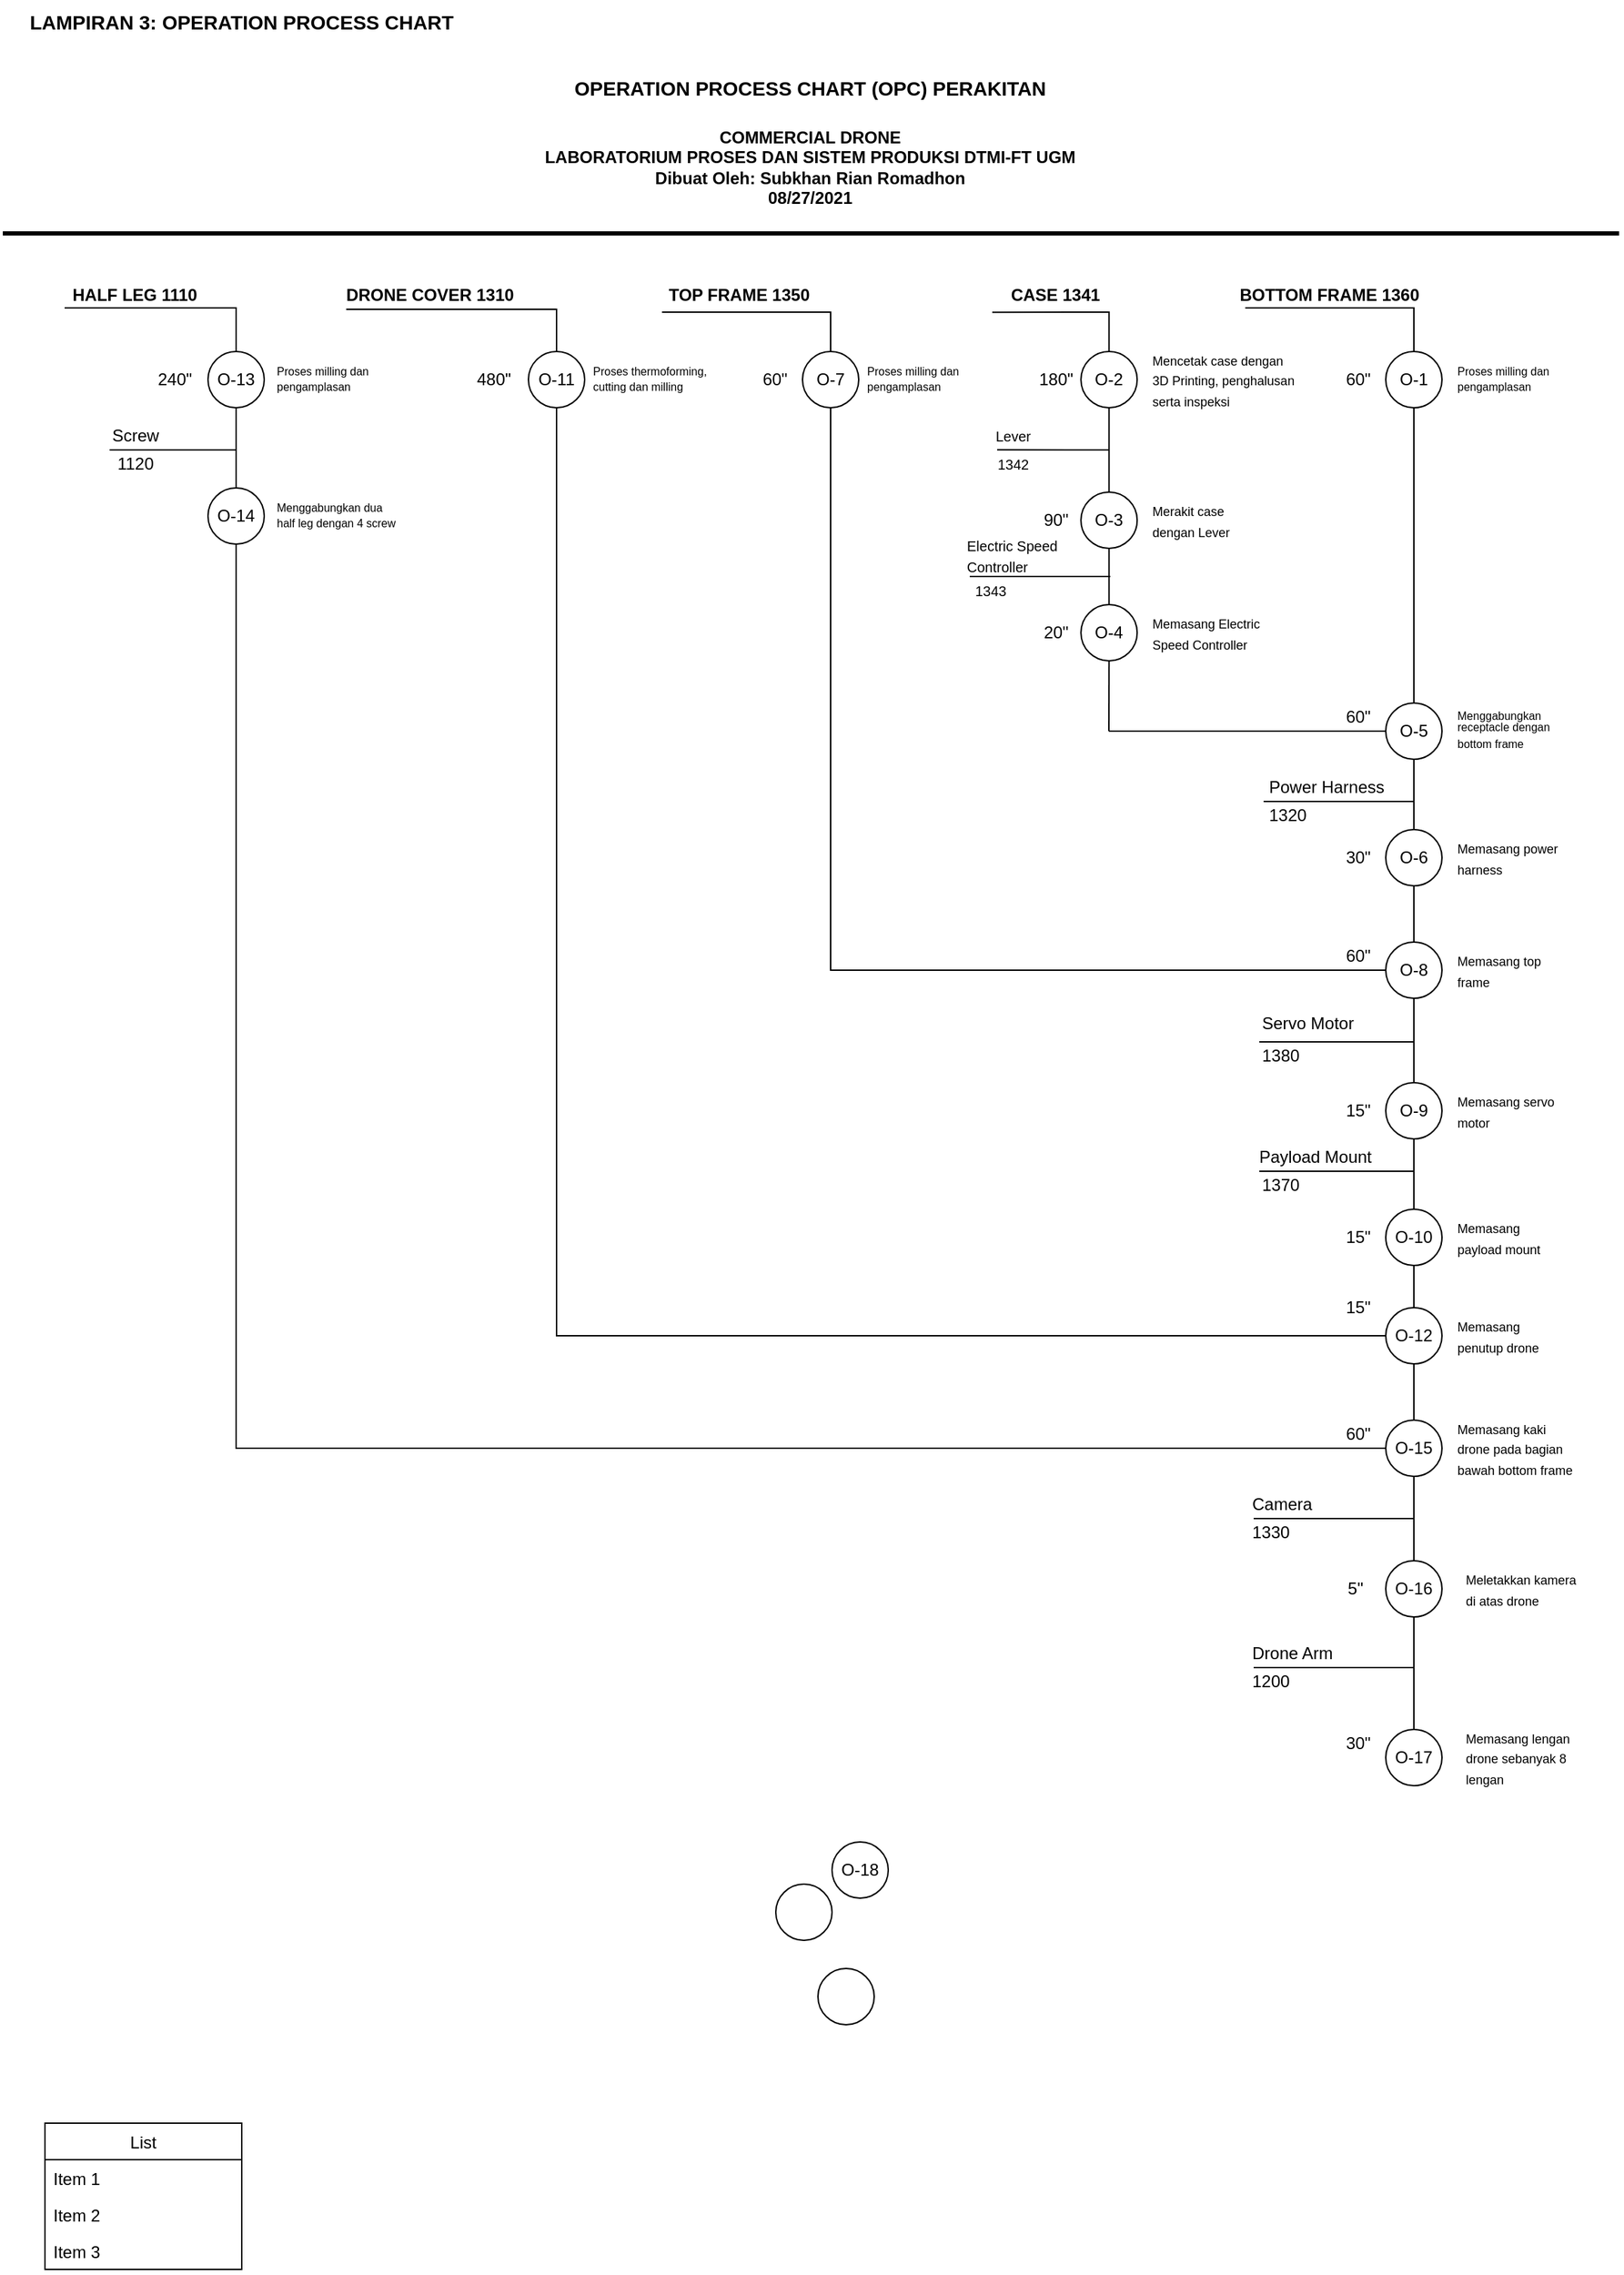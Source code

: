 <mxfile version="15.0.2" type="github">
  <diagram id="DeVc6nOlhxSPMMUo_RAu" name="Page-1">
    <mxGraphModel dx="1736" dy="936" grid="1" gridSize="10" guides="1" tooltips="1" connect="1" arrows="1" fold="1" page="1" pageScale="1" pageWidth="1169" pageHeight="1654" math="0" shadow="0">
      <root>
        <mxCell id="0" />
        <mxCell id="1" parent="0" />
        <mxCell id="87XZA6IXtHBNSDy3XtOM-1" value="O-1" style="ellipse;whiteSpace=wrap;html=1;aspect=fixed;" vertex="1" parent="1">
          <mxGeometry x="994" y="270" width="40" height="40" as="geometry" />
        </mxCell>
        <mxCell id="87XZA6IXtHBNSDy3XtOM-2" value="O-2" style="ellipse;whiteSpace=wrap;html=1;aspect=fixed;" vertex="1" parent="1">
          <mxGeometry x="777.12" y="270" width="40" height="40" as="geometry" />
        </mxCell>
        <mxCell id="87XZA6IXtHBNSDy3XtOM-3" value="O-6" style="ellipse;whiteSpace=wrap;html=1;aspect=fixed;" vertex="1" parent="1">
          <mxGeometry x="994" y="610" width="40" height="40" as="geometry" />
        </mxCell>
        <mxCell id="87XZA6IXtHBNSDy3XtOM-4" value="O-3" style="ellipse;whiteSpace=wrap;html=1;aspect=fixed;" vertex="1" parent="1">
          <mxGeometry x="777.12" y="370" width="40" height="40" as="geometry" />
        </mxCell>
        <mxCell id="87XZA6IXtHBNSDy3XtOM-5" value="O-13" style="ellipse;whiteSpace=wrap;html=1;aspect=fixed;" vertex="1" parent="1">
          <mxGeometry x="156" y="270" width="40" height="40" as="geometry" />
        </mxCell>
        <mxCell id="87XZA6IXtHBNSDy3XtOM-6" value="O-8" style="ellipse;whiteSpace=wrap;html=1;aspect=fixed;" vertex="1" parent="1">
          <mxGeometry x="994" y="690" width="40" height="40" as="geometry" />
        </mxCell>
        <mxCell id="87XZA6IXtHBNSDy3XtOM-8" value="O-10" style="ellipse;whiteSpace=wrap;html=1;aspect=fixed;" vertex="1" parent="1">
          <mxGeometry x="994" y="880" width="40" height="40" as="geometry" />
        </mxCell>
        <mxCell id="87XZA6IXtHBNSDy3XtOM-9" value="O-4" style="ellipse;whiteSpace=wrap;html=1;aspect=fixed;" vertex="1" parent="1">
          <mxGeometry x="777.12" y="450" width="40" height="40" as="geometry" />
        </mxCell>
        <mxCell id="87XZA6IXtHBNSDy3XtOM-10" value="O-11" style="ellipse;whiteSpace=wrap;html=1;aspect=fixed;" vertex="1" parent="1">
          <mxGeometry x="384" y="270" width="40" height="40" as="geometry" />
        </mxCell>
        <mxCell id="87XZA6IXtHBNSDy3XtOM-11" value="O-5" style="ellipse;whiteSpace=wrap;html=1;aspect=fixed;" vertex="1" parent="1">
          <mxGeometry x="994" y="520" width="40" height="40" as="geometry" />
        </mxCell>
        <mxCell id="87XZA6IXtHBNSDy3XtOM-12" value="O-15" style="ellipse;whiteSpace=wrap;html=1;aspect=fixed;" vertex="1" parent="1">
          <mxGeometry x="994" y="1030" width="40" height="40" as="geometry" />
        </mxCell>
        <mxCell id="87XZA6IXtHBNSDy3XtOM-13" value="O-9" style="ellipse;whiteSpace=wrap;html=1;aspect=fixed;" vertex="1" parent="1">
          <mxGeometry x="994" y="790" width="40" height="40" as="geometry" />
        </mxCell>
        <mxCell id="87XZA6IXtHBNSDy3XtOM-18" value="&lt;font style=&quot;font-size: 12px&quot;&gt;&lt;b&gt;HALF LEG 1110&lt;/b&gt;&lt;/font&gt;" style="text;html=1;strokeColor=none;fillColor=none;align=center;verticalAlign=middle;whiteSpace=wrap;rounded=0;" vertex="1" parent="1">
          <mxGeometry x="34" y="220" width="140" height="20" as="geometry" />
        </mxCell>
        <mxCell id="87XZA6IXtHBNSDy3XtOM-20" value="&lt;font style=&quot;font-size: 12px&quot;&gt;&lt;b&gt;BOTTOM FRAME 1360&lt;/b&gt;&lt;/font&gt;" style="text;html=1;strokeColor=none;fillColor=none;align=center;verticalAlign=middle;whiteSpace=wrap;rounded=0;" vertex="1" parent="1">
          <mxGeometry x="874" y="220" width="160" height="20" as="geometry" />
        </mxCell>
        <mxCell id="87XZA6IXtHBNSDy3XtOM-21" value="&lt;div&gt;&lt;font style=&quot;font-size: 18px&quot;&gt;&lt;b&gt;&lt;font style=&quot;font-size: 14px&quot;&gt;LAMPIRAN 3: OPERATION PROCESS CHART&lt;/font&gt;&lt;br&gt;&lt;/b&gt;&lt;/font&gt;&lt;/div&gt;" style="text;html=1;strokeColor=none;fillColor=none;align=center;verticalAlign=middle;whiteSpace=wrap;rounded=0;" vertex="1" parent="1">
          <mxGeometry x="10" y="20" width="340" height="30" as="geometry" />
        </mxCell>
        <mxCell id="87XZA6IXtHBNSDy3XtOM-22" value="" style="endArrow=none;html=1;strokeWidth=3;" edge="1" parent="1">
          <mxGeometry width="50" height="50" relative="1" as="geometry">
            <mxPoint x="10" y="186" as="sourcePoint" />
            <mxPoint x="1160" y="186" as="targetPoint" />
          </mxGeometry>
        </mxCell>
        <mxCell id="87XZA6IXtHBNSDy3XtOM-24" value="&lt;h1 align=&quot;center&quot;&gt;&lt;font style=&quot;font-size: 14px&quot;&gt;OPERATION PROCESS CHART (OPC) PERAKITAN&lt;/font&gt;&lt;/h1&gt;&lt;div&gt;&lt;b&gt;&lt;font style=&quot;font-size: 12px&quot;&gt;COMMERCIAL DRONE&lt;/font&gt;&lt;/b&gt;&lt;/div&gt;&lt;div&gt;&lt;b&gt;LABORATORIUM PROSES DAN SISTEM PRODUKSI DTMI-FT UGM&lt;/b&gt;&lt;/div&gt;&lt;div&gt;&lt;b&gt;Dibuat Oleh: Subkhan Rian Romadhon&lt;/b&gt;&lt;/div&gt;&lt;div&gt;&lt;b&gt;08/27/2021&lt;/b&gt;&lt;br&gt;&lt;/div&gt;" style="text;html=1;strokeColor=none;fillColor=none;spacing=5;spacingTop=-20;whiteSpace=wrap;overflow=hidden;rounded=0;align=center;" vertex="1" parent="1">
          <mxGeometry x="182" y="60" width="805" height="120" as="geometry" />
        </mxCell>
        <mxCell id="87XZA6IXtHBNSDy3XtOM-25" value="List" style="swimlane;fontStyle=0;childLayout=stackLayout;horizontal=1;startSize=26;horizontalStack=0;resizeParent=1;resizeParentMax=0;resizeLast=0;collapsible=1;marginBottom=0;" vertex="1" parent="1">
          <mxGeometry x="40" y="1530" width="140" height="104" as="geometry" />
        </mxCell>
        <mxCell id="87XZA6IXtHBNSDy3XtOM-26" value="Item 1" style="text;strokeColor=none;fillColor=none;align=left;verticalAlign=top;spacingLeft=4;spacingRight=4;overflow=hidden;rotatable=0;points=[[0,0.5],[1,0.5]];portConstraint=eastwest;" vertex="1" parent="87XZA6IXtHBNSDy3XtOM-25">
          <mxGeometry y="26" width="140" height="26" as="geometry" />
        </mxCell>
        <mxCell id="87XZA6IXtHBNSDy3XtOM-27" value="Item 2" style="text;strokeColor=none;fillColor=none;align=left;verticalAlign=top;spacingLeft=4;spacingRight=4;overflow=hidden;rotatable=0;points=[[0,0.5],[1,0.5]];portConstraint=eastwest;" vertex="1" parent="87XZA6IXtHBNSDy3XtOM-25">
          <mxGeometry y="52" width="140" height="26" as="geometry" />
        </mxCell>
        <mxCell id="87XZA6IXtHBNSDy3XtOM-28" value="Item 3" style="text;strokeColor=none;fillColor=none;align=left;verticalAlign=top;spacingLeft=4;spacingRight=4;overflow=hidden;rotatable=0;points=[[0,0.5],[1,0.5]];portConstraint=eastwest;" vertex="1" parent="87XZA6IXtHBNSDy3XtOM-25">
          <mxGeometry y="78" width="140" height="26" as="geometry" />
        </mxCell>
        <mxCell id="87XZA6IXtHBNSDy3XtOM-30" value="" style="endArrow=none;html=1;strokeWidth=1;entryX=0.5;entryY=0;entryDx=0;entryDy=0;rounded=0;" edge="1" parent="1" target="87XZA6IXtHBNSDy3XtOM-1">
          <mxGeometry width="50" height="50" relative="1" as="geometry">
            <mxPoint x="894" y="239" as="sourcePoint" />
            <mxPoint x="984" y="240" as="targetPoint" />
            <Array as="points">
              <mxPoint x="1014" y="239" />
            </Array>
          </mxGeometry>
        </mxCell>
        <mxCell id="87XZA6IXtHBNSDy3XtOM-33" value="&lt;font style=&quot;font-size: 12px&quot;&gt;&lt;b&gt;CASE 1341&lt;/b&gt;&lt;/font&gt;" style="text;html=1;strokeColor=none;fillColor=none;align=center;verticalAlign=middle;whiteSpace=wrap;rounded=0;" vertex="1" parent="1">
          <mxGeometry x="714" y="220" width="90" height="20" as="geometry" />
        </mxCell>
        <mxCell id="87XZA6IXtHBNSDy3XtOM-35" value="&lt;font style=&quot;font-size: 12px&quot;&gt;&lt;b&gt;DRONE COVER 1310&lt;/b&gt;&lt;/font&gt;" style="text;html=1;strokeColor=none;fillColor=none;align=center;verticalAlign=middle;whiteSpace=wrap;rounded=0;" vertex="1" parent="1">
          <mxGeometry x="234" y="220" width="160" height="20" as="geometry" />
        </mxCell>
        <mxCell id="87XZA6IXtHBNSDy3XtOM-36" value="&lt;div style=&quot;font-size: 8px ; line-height: 100%&quot; align=&quot;left&quot;&gt;&lt;font style=&quot;font-size: 8px&quot;&gt;Proses milling dan pengamplasan&lt;/font&gt;&lt;font size=&quot;3&quot;&gt;&lt;br&gt;&lt;/font&gt;&lt;/div&gt;" style="text;html=1;strokeColor=none;fillColor=none;align=center;verticalAlign=middle;whiteSpace=wrap;rounded=0;" vertex="1" parent="1">
          <mxGeometry x="1044" y="270" width="70" height="40" as="geometry" />
        </mxCell>
        <mxCell id="87XZA6IXtHBNSDy3XtOM-37" value="&lt;div align=&quot;left&quot;&gt;&lt;font style=&quot;font-size: 9px&quot;&gt;Mencetak case dengan 3D Printing, penghalusan serta inspeksi&lt;/font&gt;&lt;br&gt;&lt;/div&gt;" style="text;html=1;strokeColor=none;fillColor=none;align=center;verticalAlign=middle;whiteSpace=wrap;rounded=0;" vertex="1" parent="1">
          <mxGeometry x="827.12" y="270" width="106.88" height="40" as="geometry" />
        </mxCell>
        <mxCell id="87XZA6IXtHBNSDy3XtOM-38" value="&lt;p style=&quot;line-height: 100%&quot;&gt;&lt;/p&gt;&lt;div style=&quot;font-size: 8px ; line-height: 100%&quot; align=&quot;left&quot;&gt;Menggabungkan&lt;/div&gt;&lt;div style=&quot;font-size: 8px ; line-height: 110%&quot; align=&quot;left&quot;&gt; receptacle dengan bottom frame&lt;font size=&quot;3&quot;&gt;&lt;br&gt;&lt;/font&gt;&lt;/div&gt;&lt;p&gt;&lt;/p&gt;" style="text;html=1;strokeColor=none;fillColor=none;align=center;verticalAlign=middle;whiteSpace=wrap;rounded=0;" vertex="1" parent="1">
          <mxGeometry x="1044" y="520" width="70" height="40" as="geometry" />
        </mxCell>
        <mxCell id="87XZA6IXtHBNSDy3XtOM-40" value="" style="endArrow=none;html=1;strokeWidth=1;exitX=0.293;exitY=1.109;exitDx=0;exitDy=0;exitPerimeter=0;entryX=0.5;entryY=0;entryDx=0;entryDy=0;rounded=0;" edge="1" parent="1" target="87XZA6IXtHBNSDy3XtOM-2">
          <mxGeometry width="50" height="50" relative="1" as="geometry">
            <mxPoint x="714.0" y="242.18" as="sourcePoint" />
            <mxPoint x="807.12" y="320" as="targetPoint" />
            <Array as="points">
              <mxPoint x="797.12" y="242" />
            </Array>
          </mxGeometry>
        </mxCell>
        <mxCell id="87XZA6IXtHBNSDy3XtOM-42" value="60&quot;" style="text;html=1;align=center;verticalAlign=middle;resizable=0;points=[];autosize=1;strokeColor=none;" vertex="1" parent="1">
          <mxGeometry x="959" y="280" width="30" height="20" as="geometry" />
        </mxCell>
        <mxCell id="87XZA6IXtHBNSDy3XtOM-43" value="180&quot;" style="text;html=1;align=center;verticalAlign=middle;resizable=0;points=[];autosize=1;strokeColor=none;" vertex="1" parent="1">
          <mxGeometry x="739" y="280" width="40" height="20" as="geometry" />
        </mxCell>
        <mxCell id="87XZA6IXtHBNSDy3XtOM-44" value="" style="endArrow=none;html=1;strokeWidth=1;entryX=0.5;entryY=1;entryDx=0;entryDy=0;exitX=0.5;exitY=0;exitDx=0;exitDy=0;" edge="1" parent="1" source="87XZA6IXtHBNSDy3XtOM-4" target="87XZA6IXtHBNSDy3XtOM-2">
          <mxGeometry width="50" height="50" relative="1" as="geometry">
            <mxPoint x="814" y="340" as="sourcePoint" />
            <mxPoint x="884" y="320" as="targetPoint" />
          </mxGeometry>
        </mxCell>
        <mxCell id="87XZA6IXtHBNSDy3XtOM-49" value="&lt;div align=&quot;left&quot;&gt;&lt;font style=&quot;font-size: 9px&quot;&gt;Merakit case dengan Lever&lt;/font&gt;&lt;br&gt;&lt;/div&gt;" style="text;html=1;strokeColor=none;fillColor=none;align=center;verticalAlign=middle;whiteSpace=wrap;rounded=0;" vertex="1" parent="1">
          <mxGeometry x="827.12" y="370" width="80" height="40" as="geometry" />
        </mxCell>
        <mxCell id="87XZA6IXtHBNSDy3XtOM-51" value="" style="endArrow=none;html=1;strokeWidth=1;entryX=0.5;entryY=1;entryDx=0;entryDy=0;exitX=0.5;exitY=0;exitDx=0;exitDy=0;" edge="1" parent="1" source="87XZA6IXtHBNSDy3XtOM-9" target="87XZA6IXtHBNSDy3XtOM-4">
          <mxGeometry width="50" height="50" relative="1" as="geometry">
            <mxPoint x="744" y="450" as="sourcePoint" />
            <mxPoint x="794" y="400" as="targetPoint" />
          </mxGeometry>
        </mxCell>
        <mxCell id="87XZA6IXtHBNSDy3XtOM-47" value="&lt;font style=&quot;font-size: 10px&quot;&gt;Lever&lt;/font&gt;" style="text;html=1;strokeColor=none;fillColor=none;align=center;verticalAlign=middle;whiteSpace=wrap;rounded=0;container=1;" vertex="1" parent="1">
          <mxGeometry x="709" y="320" width="40" height="20" as="geometry">
            <mxRectangle x="735" y="370" width="60" height="20" as="alternateBounds" />
          </mxGeometry>
        </mxCell>
        <mxCell id="87XZA6IXtHBNSDy3XtOM-48" value="&lt;font style=&quot;font-size: 10px&quot;&gt;1342&lt;/font&gt;" style="text;html=1;strokeColor=none;fillColor=none;align=center;verticalAlign=middle;whiteSpace=wrap;rounded=0;" vertex="1" parent="1">
          <mxGeometry x="709" y="340" width="40" height="20" as="geometry" />
        </mxCell>
        <mxCell id="87XZA6IXtHBNSDy3XtOM-58" value="" style="endArrow=none;html=1;strokeWidth=1;exitX=0.137;exitY=-0.008;exitDx=0;exitDy=0;exitPerimeter=0;" edge="1" parent="1">
          <mxGeometry width="50" height="50" relative="1" as="geometry">
            <mxPoint x="717.48" y="339.84" as="sourcePoint" />
            <mxPoint x="797" y="340" as="targetPoint" />
          </mxGeometry>
        </mxCell>
        <mxCell id="87XZA6IXtHBNSDy3XtOM-56" value="&lt;font style=&quot;font-size: 10px&quot;&gt;1343&lt;/font&gt;" style="text;html=1;strokeColor=none;fillColor=none;align=center;verticalAlign=middle;whiteSpace=wrap;rounded=0;" vertex="1" parent="1">
          <mxGeometry x="694.0" y="430" width="37.647" height="20" as="geometry" />
        </mxCell>
        <mxCell id="87XZA6IXtHBNSDy3XtOM-60" value="" style="endArrow=none;html=1;strokeWidth=1;" edge="1" parent="1">
          <mxGeometry width="50" height="50" relative="1" as="geometry">
            <mxPoint x="698" y="430" as="sourcePoint" />
            <mxPoint x="798" y="430" as="targetPoint" />
          </mxGeometry>
        </mxCell>
        <mxCell id="87XZA6IXtHBNSDy3XtOM-61" value="&lt;div align=&quot;left&quot;&gt;&lt;font style=&quot;font-size: 10px&quot;&gt;Electric Speed Controller&lt;/font&gt;&lt;br&gt;&lt;/div&gt;" style="text;html=1;strokeColor=none;fillColor=none;align=left;verticalAlign=middle;whiteSpace=wrap;rounded=0;container=1;" vertex="1" parent="1">
          <mxGeometry x="694" y="405" width="100" height="20" as="geometry" />
        </mxCell>
        <mxCell id="87XZA6IXtHBNSDy3XtOM-62" value="90&quot;" style="text;html=1;align=center;verticalAlign=middle;resizable=0;points=[];autosize=1;strokeColor=none;" vertex="1" parent="1">
          <mxGeometry x="744" y="380" width="30" height="20" as="geometry" />
        </mxCell>
        <mxCell id="87XZA6IXtHBNSDy3XtOM-63" value="&lt;div align=&quot;left&quot;&gt;&lt;font style=&quot;font-size: 9px&quot;&gt;Memasang Electric Speed Controller&lt;/font&gt;&lt;br&gt;&lt;/div&gt;" style="text;html=1;strokeColor=none;fillColor=none;align=center;verticalAlign=middle;whiteSpace=wrap;rounded=0;" vertex="1" parent="1">
          <mxGeometry x="827.12" y="450" width="80" height="40" as="geometry" />
        </mxCell>
        <mxCell id="87XZA6IXtHBNSDy3XtOM-64" value="" style="endArrow=none;html=1;strokeWidth=1;entryX=0.5;entryY=1;entryDx=0;entryDy=0;exitX=0.5;exitY=0;exitDx=0;exitDy=0;" edge="1" parent="1" source="87XZA6IXtHBNSDy3XtOM-11" target="87XZA6IXtHBNSDy3XtOM-1">
          <mxGeometry width="50" height="50" relative="1" as="geometry">
            <mxPoint x="1014" y="540" as="sourcePoint" />
            <mxPoint x="864" y="330" as="targetPoint" />
          </mxGeometry>
        </mxCell>
        <mxCell id="87XZA6IXtHBNSDy3XtOM-65" value="" style="endArrow=none;html=1;strokeWidth=1;entryX=0;entryY=0.5;entryDx=0;entryDy=0;" edge="1" parent="1" target="87XZA6IXtHBNSDy3XtOM-11">
          <mxGeometry width="50" height="50" relative="1" as="geometry">
            <mxPoint x="797" y="540" as="sourcePoint" />
            <mxPoint x="1014" y="540" as="targetPoint" />
          </mxGeometry>
        </mxCell>
        <mxCell id="87XZA6IXtHBNSDy3XtOM-66" value="" style="endArrow=none;html=1;strokeWidth=1;exitX=0.5;exitY=1;exitDx=0;exitDy=0;" edge="1" parent="1" source="87XZA6IXtHBNSDy3XtOM-9">
          <mxGeometry width="50" height="50" relative="1" as="geometry">
            <mxPoint x="814" y="430" as="sourcePoint" />
            <mxPoint x="797" y="540" as="targetPoint" />
          </mxGeometry>
        </mxCell>
        <mxCell id="87XZA6IXtHBNSDy3XtOM-67" value="60&quot;" style="text;html=1;align=center;verticalAlign=middle;resizable=0;points=[];autosize=1;strokeColor=none;" vertex="1" parent="1">
          <mxGeometry x="959" y="520" width="30" height="20" as="geometry" />
        </mxCell>
        <mxCell id="87XZA6IXtHBNSDy3XtOM-68" value="20&quot;" style="text;html=1;align=center;verticalAlign=middle;resizable=0;points=[];autosize=1;strokeColor=none;" vertex="1" parent="1">
          <mxGeometry x="744" y="460" width="30" height="20" as="geometry" />
        </mxCell>
        <mxCell id="87XZA6IXtHBNSDy3XtOM-69" value="" style="endArrow=none;html=1;strokeWidth=1;entryX=0.5;entryY=1;entryDx=0;entryDy=0;exitX=0.5;exitY=0;exitDx=0;exitDy=0;" edge="1" parent="1" source="87XZA6IXtHBNSDy3XtOM-3" target="87XZA6IXtHBNSDy3XtOM-11">
          <mxGeometry width="50" height="50" relative="1" as="geometry">
            <mxPoint x="1014" y="600" as="sourcePoint" />
            <mxPoint x="904" y="490" as="targetPoint" />
          </mxGeometry>
        </mxCell>
        <mxCell id="87XZA6IXtHBNSDy3XtOM-70" value="" style="endArrow=none;html=1;strokeWidth=1;exitX=0;exitY=1;exitDx=0;exitDy=0;" edge="1" parent="1" source="87XZA6IXtHBNSDy3XtOM-72">
          <mxGeometry width="50" height="50" relative="1" as="geometry">
            <mxPoint x="894" y="590" as="sourcePoint" />
            <mxPoint x="1014" y="590" as="targetPoint" />
          </mxGeometry>
        </mxCell>
        <mxCell id="87XZA6IXtHBNSDy3XtOM-71" value="&lt;div align=&quot;left&quot;&gt;&lt;font style=&quot;font-size: 9px&quot;&gt;Memasang power harness&lt;/font&gt;&lt;br&gt;&lt;/div&gt;" style="text;html=1;strokeColor=none;fillColor=none;align=center;verticalAlign=middle;whiteSpace=wrap;rounded=0;" vertex="1" parent="1">
          <mxGeometry x="1044" y="620" width="80" height="20" as="geometry" />
        </mxCell>
        <mxCell id="87XZA6IXtHBNSDy3XtOM-72" value="Power Harness" style="text;html=1;strokeColor=none;fillColor=none;align=center;verticalAlign=middle;whiteSpace=wrap;rounded=0;" vertex="1" parent="1">
          <mxGeometry x="907.12" y="570" width="90" height="20" as="geometry" />
        </mxCell>
        <mxCell id="87XZA6IXtHBNSDy3XtOM-73" value="&lt;div align=&quot;left&quot;&gt;1320&lt;/div&gt;" style="text;html=1;strokeColor=none;fillColor=none;align=left;verticalAlign=middle;whiteSpace=wrap;rounded=0;" vertex="1" parent="1">
          <mxGeometry x="909" y="590" width="35" height="20" as="geometry" />
        </mxCell>
        <mxCell id="87XZA6IXtHBNSDy3XtOM-75" value="30&quot;" style="text;html=1;align=center;verticalAlign=middle;resizable=0;points=[];autosize=1;strokeColor=none;" vertex="1" parent="1">
          <mxGeometry x="959" y="620" width="30" height="20" as="geometry" />
        </mxCell>
        <mxCell id="87XZA6IXtHBNSDy3XtOM-76" value="" style="endArrow=none;html=1;strokeWidth=1;entryX=0.5;entryY=1;entryDx=0;entryDy=0;exitX=0.5;exitY=0;exitDx=0;exitDy=0;" edge="1" parent="1" source="87XZA6IXtHBNSDy3XtOM-6" target="87XZA6IXtHBNSDy3XtOM-3">
          <mxGeometry width="50" height="50" relative="1" as="geometry">
            <mxPoint x="1014" y="720" as="sourcePoint" />
            <mxPoint x="784" y="510" as="targetPoint" />
          </mxGeometry>
        </mxCell>
        <mxCell id="87XZA6IXtHBNSDy3XtOM-82" value="" style="group" vertex="1" connectable="0" parent="1">
          <mxGeometry x="464" y="220" width="155" height="90" as="geometry" />
        </mxCell>
        <mxCell id="87XZA6IXtHBNSDy3XtOM-7" value="O-7" style="ellipse;whiteSpace=wrap;html=1;aspect=fixed;" vertex="1" parent="87XZA6IXtHBNSDy3XtOM-82">
          <mxGeometry x="115" y="50" width="40" height="40" as="geometry" />
        </mxCell>
        <mxCell id="87XZA6IXtHBNSDy3XtOM-32" value="&lt;font style=&quot;font-size: 12px&quot;&gt;&lt;b&gt;TOP FRAME 1350&lt;/b&gt;&lt;/font&gt;" style="text;html=1;strokeColor=none;fillColor=none;align=center;verticalAlign=middle;whiteSpace=wrap;rounded=0;" vertex="1" parent="87XZA6IXtHBNSDy3XtOM-82">
          <mxGeometry width="140" height="20" as="geometry" />
        </mxCell>
        <mxCell id="87XZA6IXtHBNSDy3XtOM-79" value="" style="endArrow=none;html=1;strokeWidth=1;entryX=0.5;entryY=0;entryDx=0;entryDy=0;rounded=0;" edge="1" parent="87XZA6IXtHBNSDy3XtOM-82" target="87XZA6IXtHBNSDy3XtOM-7">
          <mxGeometry width="50" height="50" relative="1" as="geometry">
            <mxPoint x="15" y="22" as="sourcePoint" />
            <mxPoint x="135" y="50" as="targetPoint" />
            <Array as="points">
              <mxPoint x="135" y="22" />
            </Array>
          </mxGeometry>
        </mxCell>
        <mxCell id="87XZA6IXtHBNSDy3XtOM-85" value="60&quot;" style="text;html=1;align=center;verticalAlign=middle;resizable=0;points=[];autosize=1;strokeColor=none;" vertex="1" parent="87XZA6IXtHBNSDy3XtOM-82">
          <mxGeometry x="79.5" y="60" width="30" height="20" as="geometry" />
        </mxCell>
        <mxCell id="87XZA6IXtHBNSDy3XtOM-114" value="&lt;div style=&quot;font-size: 8px ; line-height: 100%&quot; align=&quot;left&quot;&gt;&lt;font style=&quot;font-size: 8px&quot;&gt;Proses thermoforming, cutting dan milling&lt;/font&gt;&lt;font size=&quot;3&quot;&gt;&lt;br&gt;&lt;/font&gt;&lt;/div&gt;" style="text;html=1;strokeColor=none;fillColor=none;align=center;verticalAlign=middle;whiteSpace=wrap;rounded=0;" vertex="1" parent="87XZA6IXtHBNSDy3XtOM-82">
          <mxGeometry x="-35" y="50" width="90" height="40" as="geometry" />
        </mxCell>
        <mxCell id="87XZA6IXtHBNSDy3XtOM-84" value="&lt;div style=&quot;font-size: 8px ; line-height: 100%&quot; align=&quot;left&quot;&gt;&lt;font style=&quot;font-size: 8px&quot;&gt;Proses milling dan pengamplasan&lt;/font&gt;&lt;font size=&quot;3&quot;&gt;&lt;br&gt;&lt;/font&gt;&lt;/div&gt;" style="text;html=1;strokeColor=none;fillColor=none;align=center;verticalAlign=middle;whiteSpace=wrap;rounded=0;" vertex="1" parent="1">
          <mxGeometry x="624" y="270" width="70" height="40" as="geometry" />
        </mxCell>
        <mxCell id="87XZA6IXtHBNSDy3XtOM-86" value="" style="endArrow=none;html=1;strokeWidth=1;entryX=0.5;entryY=1;entryDx=0;entryDy=0;exitX=0;exitY=0.5;exitDx=0;exitDy=0;rounded=0;" edge="1" parent="1" source="87XZA6IXtHBNSDy3XtOM-6" target="87XZA6IXtHBNSDy3XtOM-7">
          <mxGeometry width="50" height="50" relative="1" as="geometry">
            <mxPoint x="754" y="540" as="sourcePoint" />
            <mxPoint x="804" y="490" as="targetPoint" />
            <Array as="points">
              <mxPoint x="599" y="710" />
            </Array>
          </mxGeometry>
        </mxCell>
        <mxCell id="87XZA6IXtHBNSDy3XtOM-87" value="&lt;div align=&quot;left&quot;&gt;&lt;font style=&quot;font-size: 9px&quot;&gt;Memasang top frame&lt;/font&gt;&lt;br&gt;&lt;/div&gt;" style="text;html=1;strokeColor=none;fillColor=none;align=center;verticalAlign=middle;whiteSpace=wrap;rounded=0;" vertex="1" parent="1">
          <mxGeometry x="1044" y="700" width="80" height="20" as="geometry" />
        </mxCell>
        <mxCell id="87XZA6IXtHBNSDy3XtOM-88" value="60&quot;" style="text;html=1;align=center;verticalAlign=middle;resizable=0;points=[];autosize=1;strokeColor=none;" vertex="1" parent="1">
          <mxGeometry x="959" y="690" width="30" height="20" as="geometry" />
        </mxCell>
        <mxCell id="87XZA6IXtHBNSDy3XtOM-89" value="" style="endArrow=none;html=1;strokeWidth=1;entryX=0.5;entryY=1;entryDx=0;entryDy=0;exitX=0.5;exitY=0;exitDx=0;exitDy=0;" edge="1" parent="1" source="87XZA6IXtHBNSDy3XtOM-13" target="87XZA6IXtHBNSDy3XtOM-6">
          <mxGeometry width="50" height="50" relative="1" as="geometry">
            <mxPoint x="1014" y="810" as="sourcePoint" />
            <mxPoint x="954" y="710" as="targetPoint" />
          </mxGeometry>
        </mxCell>
        <mxCell id="87XZA6IXtHBNSDy3XtOM-91" value="&lt;div align=&quot;left&quot;&gt;&lt;font style=&quot;font-size: 9px&quot;&gt;Memasang servo motor&lt;/font&gt;&lt;br&gt;&lt;/div&gt;" style="text;html=1;strokeColor=none;fillColor=none;align=center;verticalAlign=middle;whiteSpace=wrap;rounded=0;" vertex="1" parent="1">
          <mxGeometry x="1044" y="800" width="80" height="20" as="geometry" />
        </mxCell>
        <mxCell id="87XZA6IXtHBNSDy3XtOM-92" value="" style="endArrow=none;html=1;strokeWidth=1;entryX=0.5;entryY=1;entryDx=0;entryDy=0;exitX=0.5;exitY=0;exitDx=0;exitDy=0;" edge="1" parent="1" source="87XZA6IXtHBNSDy3XtOM-8" target="87XZA6IXtHBNSDy3XtOM-13">
          <mxGeometry width="50" height="50" relative="1" as="geometry">
            <mxPoint x="944" y="960" as="sourcePoint" />
            <mxPoint x="994" y="910" as="targetPoint" />
          </mxGeometry>
        </mxCell>
        <mxCell id="87XZA6IXtHBNSDy3XtOM-93" value="" style="endArrow=none;html=1;strokeWidth=1;" edge="1" parent="1">
          <mxGeometry width="50" height="50" relative="1" as="geometry">
            <mxPoint x="904.0" y="853" as="sourcePoint" />
            <mxPoint x="1014.0" y="853" as="targetPoint" />
          </mxGeometry>
        </mxCell>
        <mxCell id="87XZA6IXtHBNSDy3XtOM-94" value="&lt;div align=&quot;left&quot;&gt;&lt;font style=&quot;font-size: 9px&quot;&gt;Memasang payload mount&lt;br&gt;&lt;/font&gt;&lt;/div&gt;" style="text;html=1;strokeColor=none;fillColor=none;align=center;verticalAlign=middle;whiteSpace=wrap;rounded=0;" vertex="1" parent="1">
          <mxGeometry x="1044" y="890" width="80" height="20" as="geometry" />
        </mxCell>
        <mxCell id="87XZA6IXtHBNSDy3XtOM-96" value="Payload Mount" style="text;html=1;strokeColor=none;fillColor=none;align=center;verticalAlign=middle;whiteSpace=wrap;rounded=0;" vertex="1" parent="1">
          <mxGeometry x="899" y="833" width="90" height="20" as="geometry" />
        </mxCell>
        <mxCell id="87XZA6IXtHBNSDy3XtOM-99" value="&lt;div align=&quot;left&quot;&gt;1370&lt;/div&gt;" style="text;html=1;strokeColor=none;fillColor=none;align=left;verticalAlign=middle;whiteSpace=wrap;rounded=0;" vertex="1" parent="1">
          <mxGeometry x="904" y="853" width="35" height="20" as="geometry" />
        </mxCell>
        <mxCell id="87XZA6IXtHBNSDy3XtOM-100" value="" style="group" vertex="1" connectable="0" parent="1">
          <mxGeometry x="904" y="738" width="110" height="43" as="geometry" />
        </mxCell>
        <mxCell id="87XZA6IXtHBNSDy3XtOM-90" value="" style="endArrow=none;html=1;strokeWidth=1;" edge="1" parent="87XZA6IXtHBNSDy3XtOM-100">
          <mxGeometry width="50" height="50" relative="1" as="geometry">
            <mxPoint y="23" as="sourcePoint" />
            <mxPoint x="110" y="23" as="targetPoint" />
          </mxGeometry>
        </mxCell>
        <mxCell id="87XZA6IXtHBNSDy3XtOM-95" value="&lt;div align=&quot;left&quot;&gt;Servo Motor&lt;br&gt;&lt;/div&gt;" style="text;html=1;strokeColor=none;fillColor=none;align=left;verticalAlign=middle;whiteSpace=wrap;rounded=0;" vertex="1" parent="87XZA6IXtHBNSDy3XtOM-100">
          <mxGeometry width="90" height="20" as="geometry" />
        </mxCell>
        <mxCell id="87XZA6IXtHBNSDy3XtOM-97" value="&lt;div align=&quot;left&quot;&gt;1380&lt;/div&gt;" style="text;html=1;strokeColor=none;fillColor=none;align=left;verticalAlign=middle;whiteSpace=wrap;rounded=0;" vertex="1" parent="87XZA6IXtHBNSDy3XtOM-100">
          <mxGeometry y="23" width="35" height="20" as="geometry" />
        </mxCell>
        <mxCell id="87XZA6IXtHBNSDy3XtOM-103" value="" style="endArrow=none;html=1;strokeWidth=1;rounded=0;entryX=0.5;entryY=0;entryDx=0;entryDy=0;exitX=0.127;exitY=0.999;exitDx=0;exitDy=0;exitPerimeter=0;" edge="1" parent="1" source="87XZA6IXtHBNSDy3XtOM-35" target="87XZA6IXtHBNSDy3XtOM-10">
          <mxGeometry width="50" height="50" relative="1" as="geometry">
            <mxPoint x="254" y="250" as="sourcePoint" />
            <mxPoint x="404" y="290" as="targetPoint" />
            <Array as="points">
              <mxPoint x="404" y="240" />
            </Array>
          </mxGeometry>
        </mxCell>
        <mxCell id="87XZA6IXtHBNSDy3XtOM-105" value="O-16" style="ellipse;whiteSpace=wrap;html=1;aspect=fixed;" vertex="1" parent="1">
          <mxGeometry x="994" y="1130" width="40" height="40" as="geometry" />
        </mxCell>
        <mxCell id="87XZA6IXtHBNSDy3XtOM-106" value="O-18" style="ellipse;whiteSpace=wrap;html=1;aspect=fixed;" vertex="1" parent="1">
          <mxGeometry x="600" y="1330" width="40" height="40" as="geometry" />
        </mxCell>
        <mxCell id="87XZA6IXtHBNSDy3XtOM-107" value="" style="ellipse;whiteSpace=wrap;html=1;aspect=fixed;" vertex="1" parent="1">
          <mxGeometry x="590" y="1420" width="40" height="40" as="geometry" />
        </mxCell>
        <mxCell id="87XZA6IXtHBNSDy3XtOM-108" value="" style="ellipse;whiteSpace=wrap;html=1;aspect=fixed;" vertex="1" parent="1">
          <mxGeometry x="560" y="1360" width="40" height="40" as="geometry" />
        </mxCell>
        <mxCell id="87XZA6IXtHBNSDy3XtOM-109" value="O-17" style="ellipse;whiteSpace=wrap;html=1;aspect=fixed;" vertex="1" parent="1">
          <mxGeometry x="994" y="1250" width="40" height="40" as="geometry" />
        </mxCell>
        <mxCell id="87XZA6IXtHBNSDy3XtOM-110" value="O-14" style="ellipse;whiteSpace=wrap;html=1;aspect=fixed;" vertex="1" parent="1">
          <mxGeometry x="156" y="367" width="40" height="40" as="geometry" />
        </mxCell>
        <mxCell id="87XZA6IXtHBNSDy3XtOM-111" value="O-12" style="ellipse;whiteSpace=wrap;html=1;aspect=fixed;" vertex="1" parent="1">
          <mxGeometry x="994" y="950" width="40" height="40" as="geometry" />
        </mxCell>
        <mxCell id="87XZA6IXtHBNSDy3XtOM-115" value="480&quot;" style="text;html=1;align=center;verticalAlign=middle;resizable=0;points=[];autosize=1;strokeColor=none;" vertex="1" parent="1">
          <mxGeometry x="339" y="280" width="40" height="20" as="geometry" />
        </mxCell>
        <mxCell id="87XZA6IXtHBNSDy3XtOM-117" value="" style="endArrow=none;html=1;strokeWidth=1;exitX=0.5;exitY=1;exitDx=0;exitDy=0;entryX=0;entryY=0.5;entryDx=0;entryDy=0;rounded=0;" edge="1" parent="1" source="87XZA6IXtHBNSDy3XtOM-10" target="87XZA6IXtHBNSDy3XtOM-111">
          <mxGeometry width="50" height="50" relative="1" as="geometry">
            <mxPoint x="724" y="720" as="sourcePoint" />
            <mxPoint x="774" y="670" as="targetPoint" />
            <Array as="points">
              <mxPoint x="404" y="970" />
            </Array>
          </mxGeometry>
        </mxCell>
        <mxCell id="87XZA6IXtHBNSDy3XtOM-118" value="" style="endArrow=none;html=1;strokeWidth=1;entryX=0.5;entryY=1;entryDx=0;entryDy=0;exitX=0.5;exitY=0;exitDx=0;exitDy=0;" edge="1" parent="1" source="87XZA6IXtHBNSDy3XtOM-111" target="87XZA6IXtHBNSDy3XtOM-8">
          <mxGeometry width="50" height="50" relative="1" as="geometry">
            <mxPoint x="674" y="880" as="sourcePoint" />
            <mxPoint x="724" y="830" as="targetPoint" />
          </mxGeometry>
        </mxCell>
        <mxCell id="87XZA6IXtHBNSDy3XtOM-119" value="&lt;div align=&quot;left&quot;&gt;&lt;font style=&quot;font-size: 9px&quot;&gt;Memasang penutup drone&lt;br&gt;&lt;/font&gt;&lt;/div&gt;" style="text;html=1;strokeColor=none;fillColor=none;align=center;verticalAlign=middle;whiteSpace=wrap;rounded=0;" vertex="1" parent="1">
          <mxGeometry x="1044" y="960" width="80" height="20" as="geometry" />
        </mxCell>
        <mxCell id="87XZA6IXtHBNSDy3XtOM-121" value="15&quot;" style="text;html=1;align=center;verticalAlign=middle;resizable=0;points=[];autosize=1;strokeColor=none;" vertex="1" parent="1">
          <mxGeometry x="959" y="800" width="30" height="20" as="geometry" />
        </mxCell>
        <mxCell id="87XZA6IXtHBNSDy3XtOM-122" value="15&quot;" style="text;html=1;align=center;verticalAlign=middle;resizable=0;points=[];autosize=1;strokeColor=none;" vertex="1" parent="1">
          <mxGeometry x="959" y="890" width="30" height="20" as="geometry" />
        </mxCell>
        <mxCell id="87XZA6IXtHBNSDy3XtOM-123" value="15&quot;" style="text;html=1;align=center;verticalAlign=middle;resizable=0;points=[];autosize=1;strokeColor=none;" vertex="1" parent="1">
          <mxGeometry x="959" y="940" width="30" height="20" as="geometry" />
        </mxCell>
        <mxCell id="87XZA6IXtHBNSDy3XtOM-124" value="" style="endArrow=none;html=1;strokeWidth=1;entryX=0.5;entryY=0;entryDx=0;entryDy=0;rounded=0;" edge="1" parent="1" target="87XZA6IXtHBNSDy3XtOM-5">
          <mxGeometry width="50" height="50" relative="1" as="geometry">
            <mxPoint x="54" y="239" as="sourcePoint" />
            <mxPoint x="174" y="239" as="targetPoint" />
            <Array as="points">
              <mxPoint x="176" y="239" />
            </Array>
          </mxGeometry>
        </mxCell>
        <mxCell id="87XZA6IXtHBNSDy3XtOM-125" value="&lt;div style=&quot;font-size: 8px ; line-height: 100%&quot; align=&quot;left&quot;&gt;&lt;font style=&quot;font-size: 8px&quot;&gt;Proses milling dan pengamplasan&lt;/font&gt;&lt;font size=&quot;3&quot;&gt;&lt;br&gt;&lt;/font&gt;&lt;/div&gt;" style="text;html=1;strokeColor=none;fillColor=none;align=center;verticalAlign=middle;whiteSpace=wrap;rounded=0;" vertex="1" parent="1">
          <mxGeometry x="204" y="270" width="70" height="40" as="geometry" />
        </mxCell>
        <mxCell id="87XZA6IXtHBNSDy3XtOM-126" value="240&quot;" style="text;html=1;align=center;verticalAlign=middle;resizable=0;points=[];autosize=1;strokeColor=none;" vertex="1" parent="1">
          <mxGeometry x="112" y="280" width="40" height="20" as="geometry" />
        </mxCell>
        <mxCell id="87XZA6IXtHBNSDy3XtOM-127" value="" style="endArrow=none;html=1;strokeWidth=1;exitX=0.5;exitY=1;exitDx=0;exitDy=0;entryX=0.5;entryY=0;entryDx=0;entryDy=0;" edge="1" parent="1" source="87XZA6IXtHBNSDy3XtOM-5" target="87XZA6IXtHBNSDy3XtOM-110">
          <mxGeometry width="50" height="50" relative="1" as="geometry">
            <mxPoint x="444" y="440" as="sourcePoint" />
            <mxPoint x="494" y="390" as="targetPoint" />
          </mxGeometry>
        </mxCell>
        <mxCell id="87XZA6IXtHBNSDy3XtOM-128" value="" style="endArrow=none;html=1;strokeWidth=1;" edge="1" parent="1">
          <mxGeometry width="50" height="50" relative="1" as="geometry">
            <mxPoint x="176" y="340" as="sourcePoint" />
            <mxPoint x="86" y="340" as="targetPoint" />
          </mxGeometry>
        </mxCell>
        <mxCell id="87XZA6IXtHBNSDy3XtOM-129" value="Screw" style="text;html=1;align=center;verticalAlign=middle;resizable=0;points=[];autosize=1;strokeColor=none;" vertex="1" parent="1">
          <mxGeometry x="79" y="320" width="50" height="20" as="geometry" />
        </mxCell>
        <mxCell id="87XZA6IXtHBNSDy3XtOM-130" value="1120" style="text;html=1;align=center;verticalAlign=middle;resizable=0;points=[];autosize=1;strokeColor=none;" vertex="1" parent="1">
          <mxGeometry x="84" y="340" width="40" height="20" as="geometry" />
        </mxCell>
        <mxCell id="87XZA6IXtHBNSDy3XtOM-131" value="&lt;div style=&quot;font-size: 8px ; line-height: 100%&quot; align=&quot;left&quot;&gt;Menggabungkan dua half leg dengan 4 screw&lt;font size=&quot;3&quot;&gt;&lt;br&gt;&lt;/font&gt;&lt;/div&gt;" style="text;html=1;strokeColor=none;fillColor=none;align=center;verticalAlign=middle;whiteSpace=wrap;rounded=0;" vertex="1" parent="1">
          <mxGeometry x="204" y="367" width="90" height="40" as="geometry" />
        </mxCell>
        <mxCell id="87XZA6IXtHBNSDy3XtOM-132" value="" style="endArrow=none;html=1;strokeWidth=1;entryX=0.5;entryY=1;entryDx=0;entryDy=0;exitX=0.5;exitY=0;exitDx=0;exitDy=0;" edge="1" parent="1" source="87XZA6IXtHBNSDy3XtOM-12" target="87XZA6IXtHBNSDy3XtOM-111">
          <mxGeometry width="50" height="50" relative="1" as="geometry">
            <mxPoint x="794" y="990" as="sourcePoint" />
            <mxPoint x="844" y="940" as="targetPoint" />
          </mxGeometry>
        </mxCell>
        <mxCell id="87XZA6IXtHBNSDy3XtOM-133" value="" style="endArrow=none;html=1;strokeWidth=1;entryX=0.5;entryY=1;entryDx=0;entryDy=0;exitX=0;exitY=0.5;exitDx=0;exitDy=0;rounded=0;" edge="1" parent="1" source="87XZA6IXtHBNSDy3XtOM-12" target="87XZA6IXtHBNSDy3XtOM-110">
          <mxGeometry width="50" height="50" relative="1" as="geometry">
            <mxPoint x="494" y="820" as="sourcePoint" />
            <mxPoint x="544" y="770" as="targetPoint" />
            <Array as="points">
              <mxPoint x="176" y="1050" />
            </Array>
          </mxGeometry>
        </mxCell>
        <mxCell id="87XZA6IXtHBNSDy3XtOM-134" value="&lt;div align=&quot;left&quot;&gt;&lt;font style=&quot;font-size: 9px&quot;&gt;Memasang kaki drone pada bagian bawah bottom frame&lt;br&gt;&lt;/font&gt;&lt;/div&gt;" style="text;html=1;strokeColor=none;fillColor=none;align=center;verticalAlign=middle;whiteSpace=wrap;rounded=0;" vertex="1" parent="1">
          <mxGeometry x="1044" y="1040" width="90" height="20" as="geometry" />
        </mxCell>
        <mxCell id="87XZA6IXtHBNSDy3XtOM-135" value="60&quot;" style="text;html=1;align=center;verticalAlign=middle;resizable=0;points=[];autosize=1;strokeColor=none;" vertex="1" parent="1">
          <mxGeometry x="959" y="1030" width="30" height="20" as="geometry" />
        </mxCell>
        <mxCell id="87XZA6IXtHBNSDy3XtOM-136" value="" style="endArrow=none;html=1;strokeWidth=1;entryX=0.5;entryY=1;entryDx=0;entryDy=0;exitX=0.5;exitY=0;exitDx=0;exitDy=0;" edge="1" parent="1" source="87XZA6IXtHBNSDy3XtOM-105" target="87XZA6IXtHBNSDy3XtOM-12">
          <mxGeometry width="50" height="50" relative="1" as="geometry">
            <mxPoint x="740" y="1140" as="sourcePoint" />
            <mxPoint x="790" y="1090" as="targetPoint" />
          </mxGeometry>
        </mxCell>
        <mxCell id="87XZA6IXtHBNSDy3XtOM-137" value="&lt;div align=&quot;left&quot;&gt;&lt;font style=&quot;font-size: 9px&quot;&gt;Meletakkan kamera di atas drone&lt;br&gt;&lt;/font&gt;&lt;/div&gt;" style="text;html=1;strokeColor=none;fillColor=none;align=center;verticalAlign=middle;whiteSpace=wrap;rounded=0;" vertex="1" parent="1">
          <mxGeometry x="1050" y="1140" width="90" height="20" as="geometry" />
        </mxCell>
        <mxCell id="87XZA6IXtHBNSDy3XtOM-138" value="5&quot;" style="text;html=1;align=center;verticalAlign=middle;resizable=0;points=[];autosize=1;strokeColor=none;" vertex="1" parent="1">
          <mxGeometry x="957" y="1140" width="30" height="20" as="geometry" />
        </mxCell>
        <mxCell id="87XZA6IXtHBNSDy3XtOM-139" value="" style="endArrow=none;html=1;strokeWidth=1;" edge="1" parent="1">
          <mxGeometry width="50" height="50" relative="1" as="geometry">
            <mxPoint x="900" y="1100" as="sourcePoint" />
            <mxPoint x="1014" y="1100" as="targetPoint" />
          </mxGeometry>
        </mxCell>
        <mxCell id="87XZA6IXtHBNSDy3XtOM-140" value="&lt;div align=&quot;left&quot;&gt;Camera&lt;/div&gt;" style="text;html=1;strokeColor=none;fillColor=none;align=left;verticalAlign=middle;whiteSpace=wrap;rounded=0;" vertex="1" parent="1">
          <mxGeometry x="897" y="1080" width="90" height="20" as="geometry" />
        </mxCell>
        <mxCell id="87XZA6IXtHBNSDy3XtOM-142" value="&lt;div align=&quot;left&quot;&gt;1330&lt;/div&gt;" style="text;html=1;strokeColor=none;fillColor=none;align=left;verticalAlign=middle;whiteSpace=wrap;rounded=0;" vertex="1" parent="1">
          <mxGeometry x="897" y="1100" width="35" height="20" as="geometry" />
        </mxCell>
        <mxCell id="87XZA6IXtHBNSDy3XtOM-144" value="" style="endArrow=none;html=1;strokeWidth=1;entryX=0.5;entryY=1;entryDx=0;entryDy=0;exitX=0.5;exitY=0;exitDx=0;exitDy=0;" edge="1" parent="1" source="87XZA6IXtHBNSDy3XtOM-109" target="87XZA6IXtHBNSDy3XtOM-105">
          <mxGeometry width="50" height="50" relative="1" as="geometry">
            <mxPoint x="570" y="1310" as="sourcePoint" />
            <mxPoint x="620" y="1260" as="targetPoint" />
          </mxGeometry>
        </mxCell>
        <mxCell id="87XZA6IXtHBNSDy3XtOM-145" value="" style="endArrow=none;html=1;strokeWidth=1;" edge="1" parent="1">
          <mxGeometry width="50" height="50" relative="1" as="geometry">
            <mxPoint x="900" y="1206" as="sourcePoint" />
            <mxPoint x="1014" y="1206" as="targetPoint" />
          </mxGeometry>
        </mxCell>
        <mxCell id="87XZA6IXtHBNSDy3XtOM-146" value="Drone Arm" style="text;html=1;strokeColor=none;fillColor=none;align=left;verticalAlign=middle;whiteSpace=wrap;rounded=0;" vertex="1" parent="1">
          <mxGeometry x="897" y="1186" width="90" height="20" as="geometry" />
        </mxCell>
        <mxCell id="87XZA6IXtHBNSDy3XtOM-147" value="1200" style="text;html=1;strokeColor=none;fillColor=none;align=left;verticalAlign=middle;whiteSpace=wrap;rounded=0;" vertex="1" parent="1">
          <mxGeometry x="897" y="1206" width="35" height="20" as="geometry" />
        </mxCell>
        <mxCell id="87XZA6IXtHBNSDy3XtOM-148" value="&lt;div align=&quot;left&quot;&gt;&lt;font style=&quot;font-size: 9px&quot;&gt;Memasang lengan drone sebanyak 8 lengan&lt;br&gt;&lt;/font&gt;&lt;/div&gt;" style="text;html=1;strokeColor=none;fillColor=none;align=center;verticalAlign=middle;whiteSpace=wrap;rounded=0;" vertex="1" parent="1">
          <mxGeometry x="1050" y="1260" width="90" height="20" as="geometry" />
        </mxCell>
        <mxCell id="87XZA6IXtHBNSDy3XtOM-149" value="30&quot;" style="text;html=1;align=center;verticalAlign=middle;resizable=0;points=[];autosize=1;strokeColor=none;" vertex="1" parent="1">
          <mxGeometry x="959" y="1250" width="30" height="20" as="geometry" />
        </mxCell>
      </root>
    </mxGraphModel>
  </diagram>
</mxfile>
